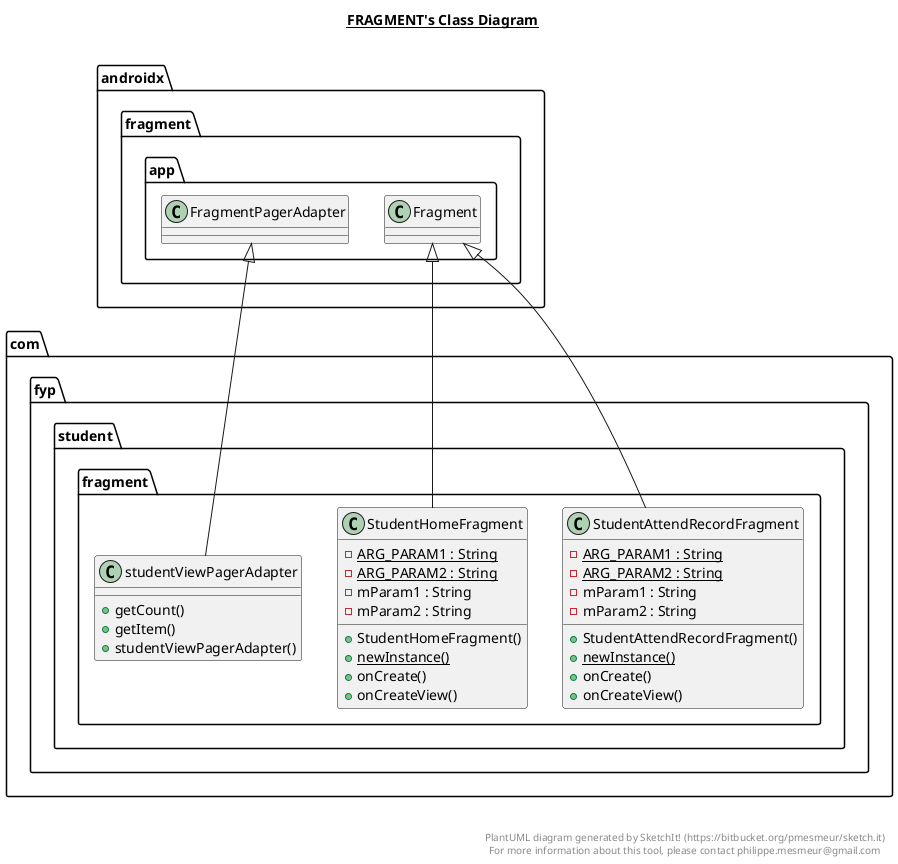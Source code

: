 @startuml

title __FRAGMENT's Class Diagram__\n

  namespace com.fyp {
    namespace student {
      namespace fragment {
        class com.fyp.student.fragment.StudentAttendRecordFragment {
            {static} - ARG_PARAM1 : String
            {static} - ARG_PARAM2 : String
            - mParam1 : String
            - mParam2 : String
            + StudentAttendRecordFragment()
            {static} + newInstance()
            + onCreate()
            + onCreateView()
        }
      }
    }
  }
  

  namespace com.fyp {
    namespace student {
      namespace fragment {
        class com.fyp.student.fragment.StudentHomeFragment {
            {static} - ARG_PARAM1 : String
            {static} - ARG_PARAM2 : String
            - mParam1 : String
            - mParam2 : String
            + StudentHomeFragment()
            {static} + newInstance()
            + onCreate()
            + onCreateView()
        }
      }
    }
  }
  

  namespace com.fyp {
    namespace student {
      namespace fragment {
        class com.fyp.student.fragment.studentViewPagerAdapter {
            + getCount()
            + getItem()
            + studentViewPagerAdapter()
        }
      }
    }
  }
  

  com.fyp.student.fragment.StudentAttendRecordFragment -up-|> androidx.fragment.app.Fragment
  com.fyp.student.fragment.StudentHomeFragment -up-|> androidx.fragment.app.Fragment
  com.fyp.student.fragment.studentViewPagerAdapter -up-|> androidx.fragment.app.FragmentPagerAdapter


right footer


PlantUML diagram generated by SketchIt! (https://bitbucket.org/pmesmeur/sketch.it)
For more information about this tool, please contact philippe.mesmeur@gmail.com
endfooter

@enduml
